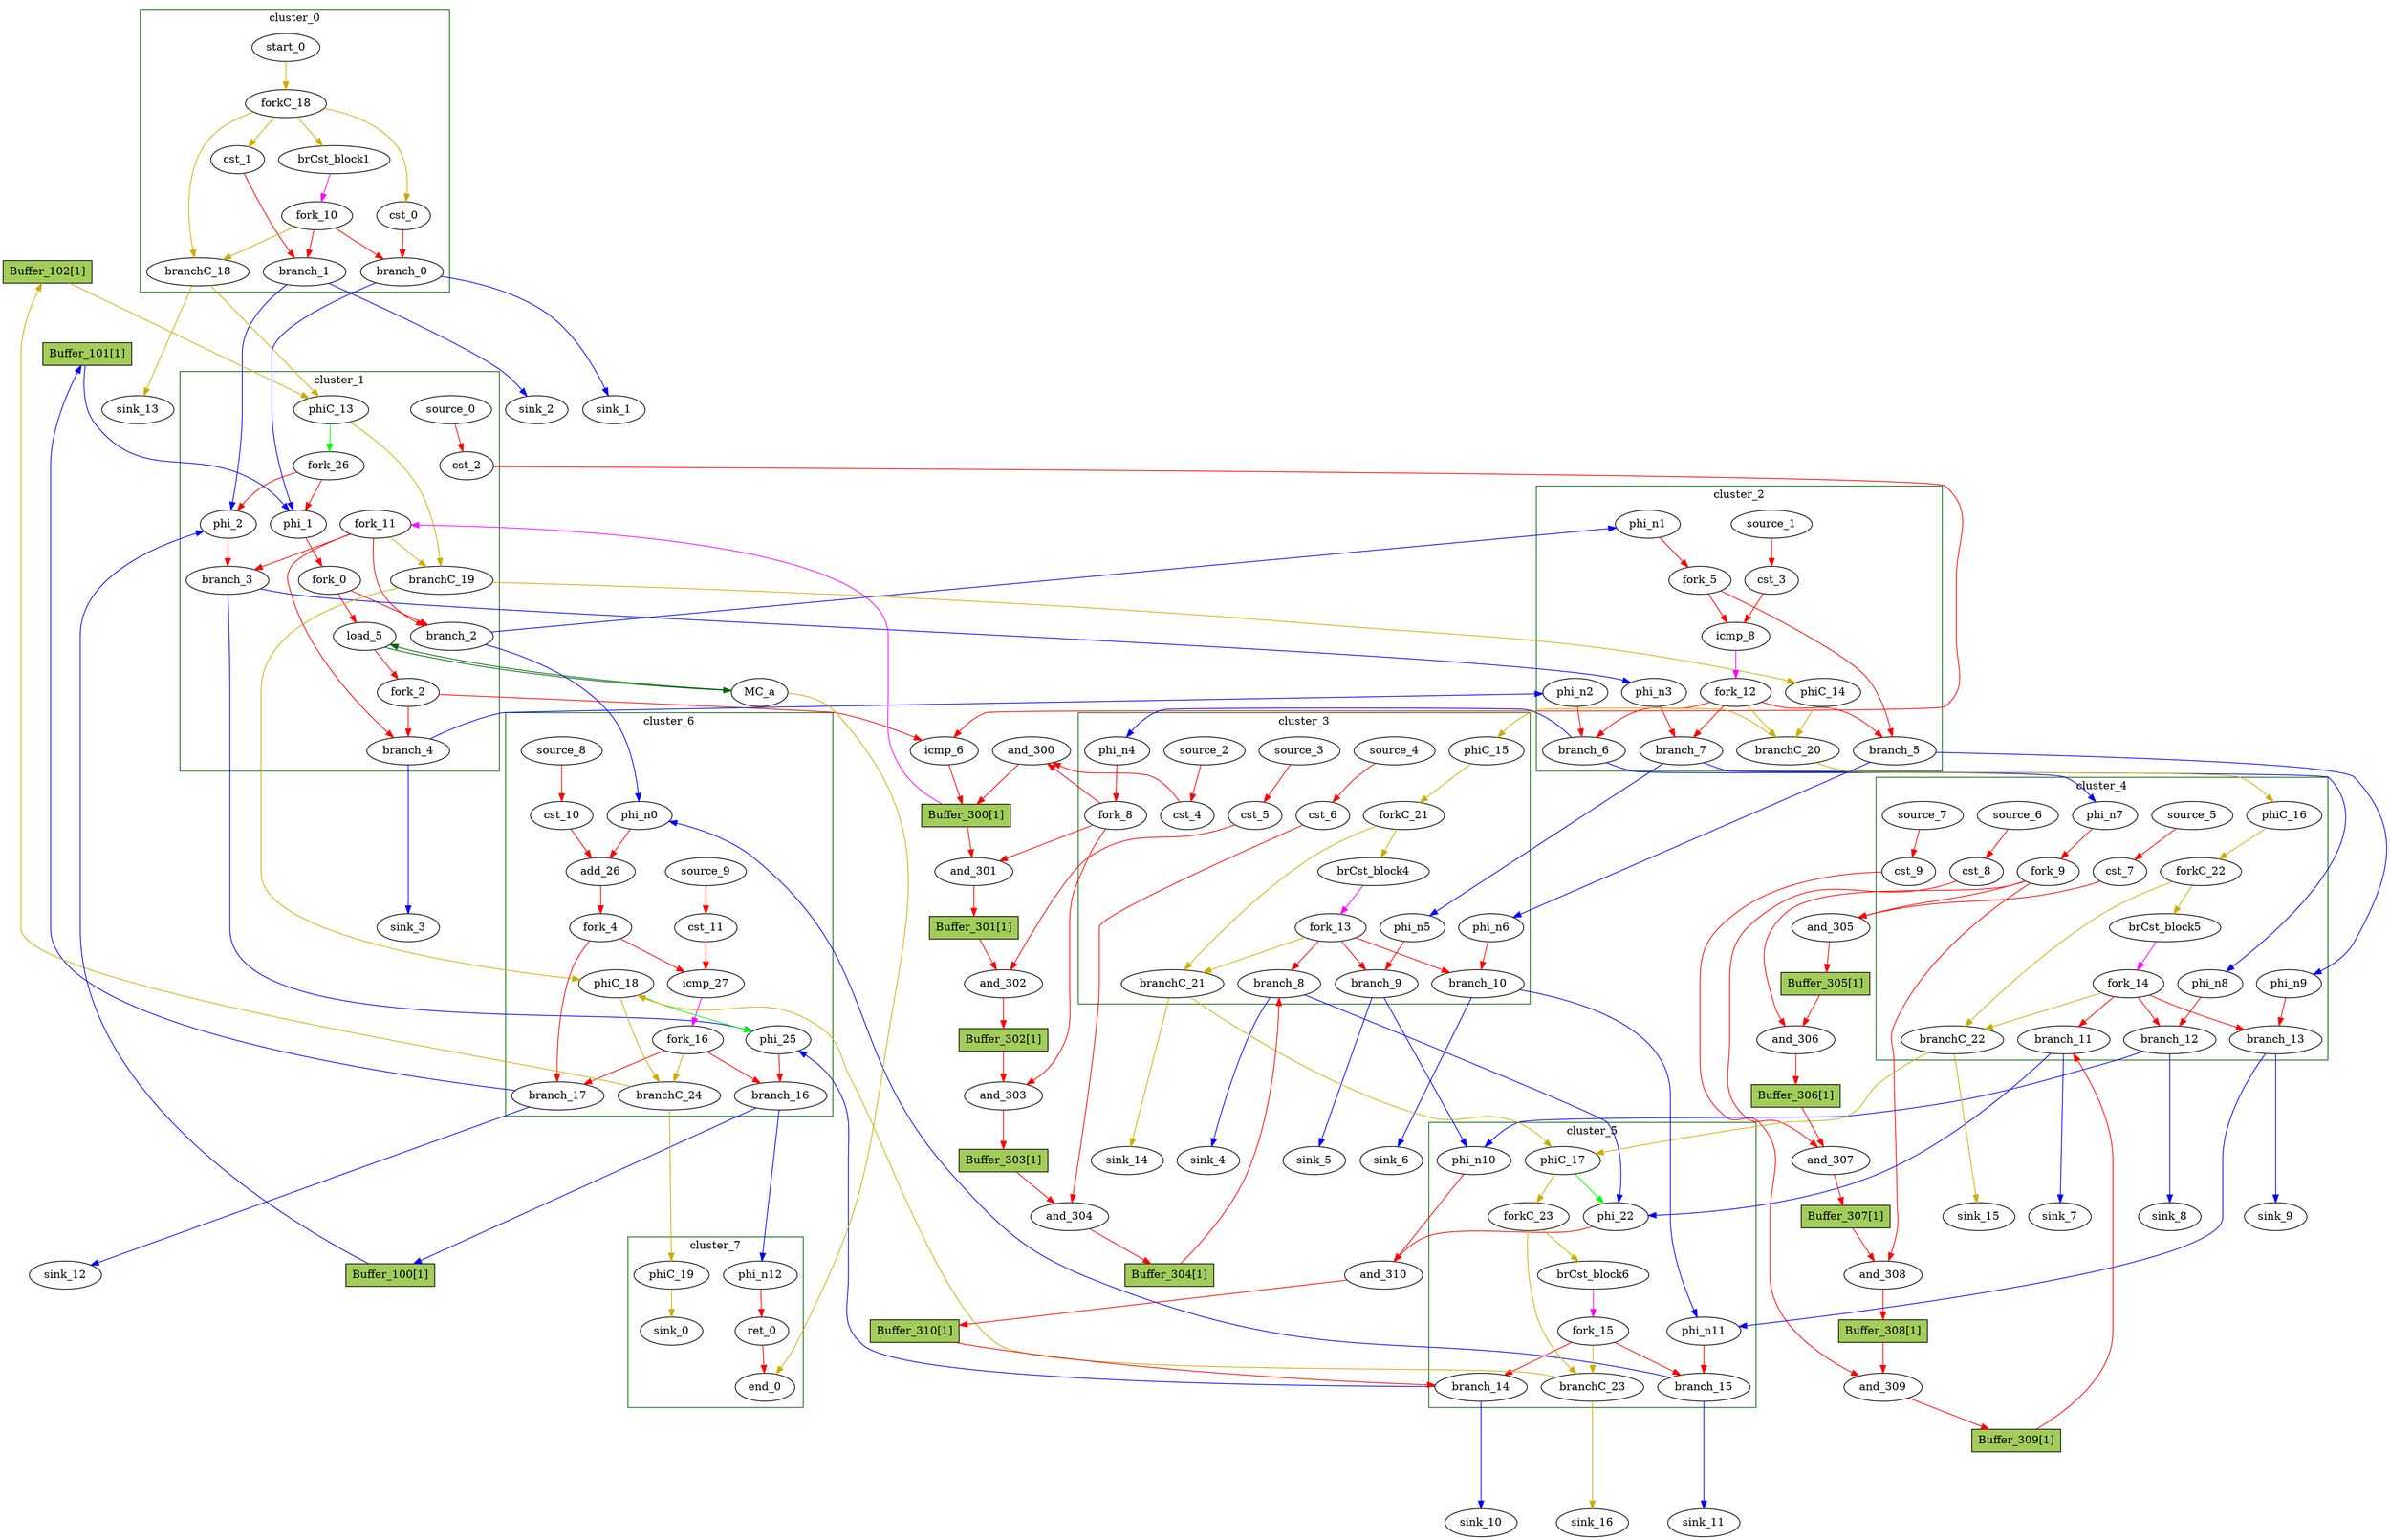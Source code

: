 Digraph G {
	splines=spline;
	subgraph cluster_cluster_4 {
	color = "darkgreen";
label = "cluster_4";
		"cst_7" [type="Constant", in="in1:32", out="out1:32", bbID=5, value="0x3F23D70A"];
		"cst_8" [type="Constant", in="in1:32", out="out1:32", bbID=5, value="0x3F333333"];
		"cst_9" [type="Constant", in="in1:32", out="out1:32", bbID=5, value="0x3E570A3D"];
		"brCst_block5" [type="Constant", in="in1:1", out="out1:1", bbID=5, value="0x1"];
		"phi_n7" [type="Merge", in="in1:32 ", out="out1:32", bbID=5, delay=0.0];
		"phi_n8" [type="Merge", in="in1:32 ", out="out1:32", bbID=5, delay=0.0];
		"phi_n9" [type="Merge", in="in1:10 ", out="out1:10", bbID=5, delay=0.0];
		"fork_9" [type="Fork", in="in1:32", out="out1:32 out2:32 out3:32 ", bbID=5];
		"branch_11" [type="Branch", in="in1:32 in2?:1", out="out1+:32 out2-:32", bbID=5];
		"branch_12" [type="Branch", in="in1:32 in2?:1", out="out1+:32 out2-:32", bbID=5];
		"branch_13" [type="Branch", in="in1:10 in2?:1", out="out1+:10 out2-:10", bbID=5];
		"fork_14" [type="Fork", in="in1:1", out="out1:1 out2:1 out3:1 out4:1 ", bbID=5];
		"phiC_16" [type="Merge", in="in1:0 ", out="out1:0", bbID=5, delay=0.0];
		"forkC_22" [type="Fork", in="in1:0", out="out1:0 out2:0 ", bbID=5];
		"branchC_22" [type="Branch", in="in1:0 in2?:1", out="out1+:0 out2-:0", bbID=5];
		"source_5" [type="Source", out="out1:32", bbID=5];
		"source_6" [type="Source", out="out1:32", bbID=5];
		"source_7" [type="Source", out="out1:32", bbID=5];
	}
	subgraph cluster_cluster_7 {
	color = "darkgreen";
label = "cluster_7";
		"ret_0" [type="Operator", in="in1:32 ", out="out1:32 ", bbID=8, II=1, delay=0.0, latency=0, op="ret_op"];
		"phi_n12" [type="Merge", in="in1:32 ", out="out1:32", bbID=8, delay=0.0];
		"end_0" [type="Exit", in="in1:0*e in2:32 ", out="out1:32", bbID=0];
		"phiC_19" [type="Merge", in="in1:0 ", out="out1:0", bbID=8, delay=0.0];
		"sink_0" [type="Sink", in="in1:0", bbID=0];
	}
	subgraph cluster_cluster_1 {
	color = "darkgreen";
label = "cluster_1";
		"phi_1" [type="Mux", in="in1?:1 in2:10 in3:10 ", out="out1:10", bbID=2, delay=1.397];
		"phi_2" [type="Mux", in="in1?:1 in2:32 in3:32 ", out="out1:32", bbID=2, delay=1.397];
		"load_5" [type="Operator", in="in1:32 in2:10 ", out="out1:32 out2:10 ", bbID=2, II=1, delay=1.412, latency=2, op="mc_load_op", portId=0];
		"cst_2" [type="Constant", in="in1:32", out="out1:32", bbID=2, value="0x00000000"];
		"fork_0" [type="Fork", in="in1:10", out="out1:10 out2:10 ", bbID=2];
		"fork_2" [type="Fork", in="in1:32", out="out1:32 out2:32 ", bbID=2];
		"branch_2" [type="Branch", in="in1:10 in2?:1", out="out1+:10 out2-:10", bbID=2];
		"branch_3" [type="Branch", in="in1:32 in2?:1", out="out1+:32 out2-:32", bbID=2];
		"branch_4" [type="Branch", in="in1:32 in2?:1", out="out1+:32 out2-:32", bbID=2];
		"fork_11" [type="Fork", in="in1:1", out="out1:1 out2:1 out3:1 out4:1 ", bbID=2];
		"phiC_13" [type="CntrlMerge", in="in1:0 in2:0 ", out="out1:0 out2?:1", bbID=2, delay=0.0];
		"branchC_19" [type="Branch", in="in1:0 in2?:1", out="out1+:0 out2-:0", bbID=2];
		"source_0" [type="Source", out="out1:32", bbID=2];
		"fork_26" [type="Fork", in="in1:1", out="out1:1 out2:1 ", bbID=2];
	}
	subgraph cluster_cluster_6 {
	color = "darkgreen";
label = "cluster_6";
		"phi_25" [type="Mux", in="in1?:1 in2:32 in3:32 ", out="out1:32", bbID=7, delay=1.397];
		"cst_10" [type="Constant", in="in1:1", out="out1:1", bbID=7, value="0x00000001"];
		"add_26" [type="Operator", in="in1:10 in2:10 ", out="out1:10 ", bbID=7, II=1, delay=2.287, latency=0, op="add_op"];
		"cst_11" [type="Constant", in="in1:10", out="out1:10", bbID=7, value="0x000003E8"];
		"icmp_27" [type="Operator", in="in1:10 in2:10 ", out="out1:1 ", bbID=7, II=1, delay=1.907, latency=0, op="icmp_ult_op"];
		"phi_n0" [type="Merge", in="in1:10 in2:10 ", out="out1:10", bbID=7, delay=1.397];
		"fork_4" [type="Fork", in="in1:10", out="out1:10 out2:10 ", bbID=7];
		"branch_16" [type="Branch", in="in1:32 in2?:1", out="out1+:32 out2-:32", bbID=7];
		"branch_17" [type="Branch", in="in1:10 in2?:1", out="out1+:10 out2-:10", bbID=7];
		"fork_16" [type="Fork", in="in1:1", out="out1:1 out2:1 out3:1 ", bbID=7];
		"phiC_18" [type="CntrlMerge", in="in1:0 in2:0 ", out="out1:0 out2?:1", bbID=7, delay=0.0];
		"branchC_24" [type="Branch", in="in1:0 in2?:1", out="out1+:0 out2-:0", bbID=7];
		"source_8" [type="Source", out="out1:1", bbID=7];
		"source_9" [type="Source", out="out1:10", bbID=7];
	}
	subgraph cluster_cluster_0 {
	color = "darkgreen";
label = "cluster_0";
		"brCst_block1" [type="Constant", in="in1:1", out="out1:1", bbID=1, value="0x1"];
		"cst_0" [type="Constant", in="in1:1", out="out1:1", bbID=1, value="0x00000000"];
		"cst_1" [type="Constant", in="in1:32", out="out1:32", bbID=1, value="0x00000000"];
		"branch_0" [type="Branch", in="in1:1 in2?:1", out="out1+:1 out2-:1", bbID=1];
		"branch_1" [type="Branch", in="in1:32 in2?:1", out="out1+:32 out2-:32", bbID=1];
		"fork_10" [type="Fork", in="in1:1", out="out1:1 out2:1 out3:1 ", bbID=1];
		"start_0" [type="Entry", in="in1:0", out="out1:0", bbID=1, control="true"];
		"forkC_18" [type="Fork", in="in1:0", out="out1:0 out2:0 out3:0 out4:0 ", bbID=1];
		"branchC_18" [type="Branch", in="in1:0 in2?:1", out="out1+:0 out2-:0", bbID=1];
	}
	subgraph cluster_cluster_3 {
	color = "darkgreen";
label = "cluster_3";
		"cst_4" [type="Constant", in="in1:32", out="out1:32", bbID=4, value="0x3E800000"];
		"cst_5" [type="Constant", in="in1:32", out="out1:32", bbID=4, value="0x3F000000"];
		"cst_6" [type="Constant", in="in1:32", out="out1:32", bbID=4, value="0x3E000000"];
		"brCst_block4" [type="Constant", in="in1:1", out="out1:1", bbID=4, value="0x1"];
		"phi_n4" [type="Merge", in="in1:32 ", out="out1:32", bbID=4, delay=0.0];
		"phi_n5" [type="Merge", in="in1:32 ", out="out1:32", bbID=4, delay=0.0];
		"phi_n6" [type="Merge", in="in1:10 ", out="out1:10", bbID=4, delay=0.0];
		"fork_8" [type="Fork", in="in1:32", out="out1:32 out2:32 out3:32 ", bbID=4];
		"branch_8" [type="Branch", in="in1:32 in2?:1", out="out1+:32 out2-:32", bbID=4];
		"branch_9" [type="Branch", in="in1:32 in2?:1", out="out1+:32 out2-:32", bbID=4];
		"branch_10" [type="Branch", in="in1:10 in2?:1", out="out1+:10 out2-:10", bbID=4];
		"fork_13" [type="Fork", in="in1:1", out="out1:1 out2:1 out3:1 out4:1 ", bbID=4];
		"phiC_15" [type="Merge", in="in1:0 ", out="out1:0", bbID=4, delay=0.0];
		"forkC_21" [type="Fork", in="in1:0", out="out1:0 out2:0 ", bbID=4];
		"branchC_21" [type="Branch", in="in1:0 in2?:1", out="out1+:0 out2-:0", bbID=4];
		"source_2" [type="Source", out="out1:32", bbID=4];
		"source_3" [type="Source", out="out1:32", bbID=4];
		"source_4" [type="Source", out="out1:32", bbID=4];
	}
	subgraph cluster_cluster_2 {
	color = "darkgreen";
label = "cluster_2";
		"cst_3" [type="Constant", in="in1:3", out="out1:3", bbID=3, value="0x00000005"];
		"icmp_8" [type="Operator", in="in1:10 in2:10 ", out="out1:1 ", bbID=3, II=1, delay=1.907, latency=0, op="icmp_ugt_op"];
		"phi_n1" [type="Merge", in="in1:10 ", out="out1:10", bbID=3, delay=0.0];
		"phi_n2" [type="Merge", in="in1:32 ", out="out1:32", bbID=3, delay=0.0];
		"phi_n3" [type="Merge", in="in1:32 ", out="out1:32", bbID=3, delay=0.0];
		"fork_5" [type="Fork", in="in1:10", out="out1:10 out2:10 ", bbID=3];
		"branch_5" [type="Branch", in="in1:10 in2?:1", out="out1+:10 out2-:10", bbID=3];
		"branch_6" [type="Branch", in="in1:32 in2?:1", out="out1+:32 out2-:32", bbID=3];
		"branch_7" [type="Branch", in="in1:32 in2?:1", out="out1+:32 out2-:32", bbID=3];
		"fork_12" [type="Fork", in="in1:1", out="out1:1 out2:1 out3:1 out4:1 ", bbID=3];
		"phiC_14" [type="Merge", in="in1:0 ", out="out1:0", bbID=3, delay=0.0];
		"branchC_20" [type="Branch", in="in1:0 in2?:1", out="out1+:0 out2-:0", bbID=3];
		"source_1" [type="Source", out="out1:3", bbID=3];
	}
	subgraph cluster_cluster_5 {
	color = "darkgreen";
label = "cluster_5";
		"phi_22" [type="Mux", in="in1?:1 in2:32 in3:32 ", out="out1:32", bbID=6, delay=1.397];
		"brCst_block6" [type="Constant", in="in1:1", out="out1:1", bbID=6, value="0x1"];
		"phi_n10" [type="Merge", in="in1:32 in2:32 ", out="out1:32", bbID=6, delay=1.397];
		"phi_n11" [type="Merge", in="in1:10 in2:10 ", out="out1:10", bbID=6, delay=1.397];
		"branch_14" [type="Branch", in="in1:32 in2?:1", out="out1+:32 out2-:32", bbID=6];
		"branch_15" [type="Branch", in="in1:10 in2?:1", out="out1+:10 out2-:10", bbID=6];
		"fork_15" [type="Fork", in="in1:1", out="out1:1 out2:1 out3:1 ", bbID=6];
		"phiC_17" [type="CntrlMerge", in="in1:0 in2:0 ", out="out1:0 out2?:1", bbID=6, delay=0.0];
		"forkC_23" [type="Fork", in="in1:0", out="out1:0 out2:0 ", bbID=6];
		"branchC_23" [type="Branch", in="in1:0 in2?:1", out="out1+:0 out2-:0", bbID=6];
	}
		"MC_a" [type="MC", in="in1:10*l0a ", out="out1:32*l0d out2:0*e ", bbID=0, bbcount=0, ldcount=1, memory="a", stcount=0];
		"sink_1" [type="Sink", in="in1:1", bbID=0];
		"sink_2" [type="Sink", in="in1:32", bbID=0];
		"sink_3" [type="Sink", in="in1:32", bbID=0];
		"sink_4" [type="Sink", in="in1:32", bbID=0];
		"sink_5" [type="Sink", in="in1:32", bbID=0];
		"sink_6" [type="Sink", in="in1:10", bbID=0];
		"sink_7" [type="Sink", in="in1:32", bbID=0];
		"sink_8" [type="Sink", in="in1:32", bbID=0];
		"sink_9" [type="Sink", in="in1:10", bbID=0];
		"sink_10" [type="Sink", in="in1:32", bbID=0];
		"sink_11" [type="Sink", in="in1:10", bbID=0];
		"sink_12" [type="Sink", in="in1:10", bbID=0];
		"sink_13" [type="Sink", in="in1:0", bbID=0];
		"sink_14" [type="Sink", in="in1:0", bbID=0];
		"sink_15" [type="Sink", in="in1:0", bbID=0];
		"sink_16" [type="Sink", in="in1:0", bbID=0];
		"Buffer_100" [type="Buffer", in="in1:32", out="out1:32", bbID=3, fillcolor="darkolivegreen3", height=0.4, label="Buffer_100[1]", shape="box", slots=1, style="filled", transparent="false"];
		"Buffer_101" [type="Buffer", in="in1:32", out="out1:32", bbID=3, fillcolor="darkolivegreen3", height=0.4, label="Buffer_101[1]", shape="box", slots=1, style="filled", transparent="false"];
		"Buffer_102" [type="Buffer", in="in1:32", out="out1:32", bbID=3, fillcolor="darkolivegreen3", height=0.4, label="Buffer_102[1]", shape="box", slots=1, style="filled", transparent="false"];
		"icmp_6" [type="Operator", in="in1:32 in2:32 ", out="out1:1 ", bbID=2, II=1, delay=1.895, latency=2, op="icmp_ult_op"];
		"Buffer_300" [type="Buffer", in="in1:32", out="out1:32", bbID=3, fillcolor="darkolivegreen3", height=0.4, label="Buffer_300[1]", shape="box", slots=1, style="filled", transparent="false"];
		"and_300" [type="Operator", in="in1:32 in2:32 ", out="out1:32 ", bbID=4, II=1, delay=0.0, latency=10, op="and_op"];
		"and_301" [type="Operator", in="in1:32 in2:32 ", out="out1:32 ", bbID=4, II=1, delay=0.0, latency=6, op="and_op"];
		"Buffer_301" [type="Buffer", in="in1:32", out="out1:32", bbID=3, fillcolor="darkolivegreen3", height=0.4, label="Buffer_301[1]", shape="box", slots=1, style="filled", transparent="false"];
		"and_302" [type="Operator", in="in1:32 in2:32 ", out="out1:32 ", bbID=4, II=1, delay=0.0, latency=10, op="and_op"];
		"Buffer_302" [type="Buffer", in="in1:32", out="out1:32", bbID=3, fillcolor="darkolivegreen3", height=0.4, label="Buffer_302[1]", shape="box", slots=1, style="filled", transparent="false"];
		"and_303" [type="Operator", in="in1:32 in2:32 ", out="out1:32 ", bbID=4, II=1, delay=0.0, latency=6, op="and_op"];
		"Buffer_303" [type="Buffer", in="in1:32", out="out1:32", bbID=3, fillcolor="darkolivegreen3", height=0.4, label="Buffer_303[1]", shape="box", slots=1, style="filled", transparent="false"];
		"and_304" [type="Operator", in="in1:32 in2:32 ", out="out1:32 ", bbID=4, II=1, delay=0.0, latency=10, op="and_op"];
		"Buffer_304" [type="Buffer", in="in1:32", out="out1:32", bbID=3, fillcolor="darkolivegreen3", height=0.4, label="Buffer_304[1]", shape="box", slots=1, style="filled", transparent="false"];
		"and_305" [type="Operator", in="in1:32 in2:32 ", out="out1:32 ", bbID=5, II=1, delay=0.0, latency=10, op="and_op"];
		"Buffer_305" [type="Buffer", in="in1:32", out="out1:32", bbID=3, fillcolor="darkolivegreen3", height=0.4, label="Buffer_305[1]", shape="box", slots=1, style="filled", transparent="false"];
		"and_306" [type="Operator", in="in1:32 in2:32 ", out="out1:32 ", bbID=5, II=1, delay=0.0, latency=6, op="and_op"];
		"Buffer_306" [type="Buffer", in="in1:32", out="out1:32", bbID=3, fillcolor="darkolivegreen3", height=0.4, label="Buffer_306[1]", shape="box", slots=1, style="filled", transparent="false"];
		"and_307" [type="Operator", in="in1:32 in2:32 ", out="out1:32 ", bbID=5, II=1, delay=0.0, latency=10, op="and_op"];
		"Buffer_307" [type="Buffer", in="in1:32", out="out1:32", bbID=3, fillcolor="darkolivegreen3", height=0.4, label="Buffer_307[1]", shape="box", slots=1, style="filled", transparent="false"];
		"and_308" [type="Operator", in="in1:32 in2:32 ", out="out1:32 ", bbID=5, II=1, delay=0.0, latency=6, op="and_op"];
		"Buffer_308" [type="Buffer", in="in1:32", out="out1:32", bbID=3, fillcolor="darkolivegreen3", height=0.4, label="Buffer_308[1]", shape="box", slots=1, style="filled", transparent="false"];
		"and_309" [type="Operator", in="in1:32 in2:32 ", out="out1:32 ", bbID=5, II=1, delay=0.0, latency=10, op="and_op"];
		"Buffer_309" [type="Buffer", in="in1:32", out="out1:32", bbID=3, fillcolor="darkolivegreen3", height=0.4, label="Buffer_309[1]", shape="box", slots=1, style="filled", transparent="false"];
		"and_310" [type="Operator", in="in1:32 in2:32 ", out="out1:32 ", bbID=6, II=1, delay=0.0, latency=10, op="and_op"];
		"Buffer_310" [type="Buffer", in="in1:32", out="out1:32", bbID=3, fillcolor="darkolivegreen3", height=0.4, label="Buffer_310[1]", shape="box", slots=1, style="filled", transparent="false"];
		"brCst_block1" -> "fork_10" [color = "magenta", from = "out1", to = "in1"];
		"cst_0" -> "branch_0" [color = "red", from = "out1", to = "in1"];
		"phi_1" -> "fork_0" [color = "red", from = "out1", to = "in1"];
		"cst_1" -> "branch_1" [color = "red", from = "out1", to = "in1"];
		"phi_2" -> "branch_3" [color = "red", from = "out1", to = "in1"];
		"load_5" -> "fork_2" [color = "red", from = "out1", to = "in1"];
		"load_5" -> "MC_a" [color = "darkgreen", mem_address = "true", from = "out2", to = "in1"];
		"cst_2" -> "icmp_6" [color = "red", from = "out1", to = "in2"];
		"cst_3" -> "icmp_8" [color = "red", from = "out1", to = "in2"];
		"icmp_8" -> "fork_12" [color = "magenta", from = "out1", to = "in1"];
		"cst_4" -> "and_300" [color = "red", from = "out1", to = "in2"];
		"cst_5" -> "and_302" [color = "red", from = "out1", to = "in2"];
		"cst_6" -> "and_304" [color = "red", from = "out1", to = "in2"];
		"brCst_block4" -> "fork_13" [color = "magenta", from = "out1", to = "in1"];
		"cst_7" -> "and_305" [color = "red", from = "out1", to = "in2"];
		"cst_8" -> "and_307" [color = "red", from = "out1", to = "in2"];
		"cst_9" -> "and_309" [color = "red", from = "out1", to = "in2"];
		"brCst_block5" -> "fork_14" [color = "magenta", from = "out1", to = "in1"];
		"phi_22" -> "and_310" [color = "red", from = "out1", to = "in2"];
		"brCst_block6" -> "fork_15" [color = "magenta", from = "out1", to = "in1"];
		"phi_25" -> "branch_16" [color = "red", from = "out1", to = "in1"];
		"cst_10" -> "add_26" [color = "red", from = "out1", to = "in2"];
		"add_26" -> "fork_4" [color = "red", from = "out1", to = "in1"];
		"cst_11" -> "icmp_27" [color = "red", from = "out1", to = "in2"];
		"icmp_27" -> "fork_16" [color = "magenta", from = "out1", to = "in1"];
		"ret_0" -> "end_0" [color = "red", from = "out1", to = "in2"];
		"phi_n0" -> "add_26" [color = "red", from = "out1", to = "in1"];
		"phi_n1" -> "fork_5" [color = "red", from = "out1", to = "in1"];
		"phi_n2" -> "branch_6" [color = "red", from = "out1", to = "in1"];
		"phi_n3" -> "branch_7" [color = "red", from = "out1", to = "in1"];
		"phi_n4" -> "fork_8" [color = "red", from = "out1", to = "in1"];
		"phi_n5" -> "branch_9" [color = "red", from = "out1", to = "in1"];
		"phi_n6" -> "branch_10" [color = "red", from = "out1", to = "in1"];
		"phi_n7" -> "fork_9" [color = "red", from = "out1", to = "in1"];
		"phi_n8" -> "branch_12" [color = "red", from = "out1", to = "in1"];
		"phi_n9" -> "branch_13" [color = "red", from = "out1", to = "in1"];
		"phi_n10" -> "and_310" [color = "red", from = "out1", to = "in1"];
		"phi_n11" -> "branch_15" [color = "red", from = "out1", to = "in1"];
		"phi_n12" -> "ret_0" [color = "red", from = "out1", to = "in1"];
		"fork_0" -> "load_5" [color = "red", from = "out1", to = "in2"];
		"fork_0" -> "branch_2" [color = "red", from = "out2", to = "in1"];
		"fork_2" -> "branch_4" [color = "red", from = "out2", to = "in1"];
		"fork_2" -> "icmp_6" [color = "red", from = "out1", to = "in1"];
		"fork_4" -> "icmp_27" [color = "red", from = "out1", to = "in1"];
		"fork_4" -> "branch_17" [color = "red", from = "out2", to = "in1"];
		"fork_5" -> "icmp_8" [color = "red", from = "out1", to = "in1"];
		"fork_5" -> "branch_5" [color = "red", from = "out2", to = "in1"];
		"fork_8" -> "and_300" [color = "red", from = "out1", to = "in1"];
		"fork_8" -> "and_301" [color = "red", from = "out2", to = "in2"];
		"fork_8" -> "and_303" [color = "red", from = "out3", to = "in2"];
		"fork_9" -> "and_305" [color = "red", from = "out1", to = "in1"];
		"fork_9" -> "and_306" [color = "red", from = "out2", to = "in2"];
		"fork_9" -> "and_308" [color = "red", from = "out3", to = "in2"];
		"branch_0" -> "phi_1" [color = "blue", from = "out1", to = "in2", minlen = 3];
		"branch_0" -> "sink_1" [color = "blue", from = "out2", to = "in1", minlen = 3];
		"branch_1" -> "phi_2" [color = "blue", from = "out1", to = "in2", minlen = 3];
		"branch_1" -> "sink_2" [color = "blue", from = "out2", to = "in1", minlen = 3];
		"fork_10" -> "branch_0" [color = "red", from = "out2", to = "in2"];
		"fork_10" -> "branch_1" [color = "red", from = "out1", to = "in2"];
		"fork_10" -> "branchC_18" [color = "gold3", from = "out3", to = "in2"];
		"branch_2" -> "phi_n0" [color = "blue", from = "out1", to = "in1", minlen = 3];
		"branch_2" -> "phi_n1" [color = "blue", from = "out2", to = "in1", minlen = 3];
		"branch_3" -> "phi_25" [color = "blue", from = "out1", to = "in2", minlen = 3];
		"branch_3" -> "phi_n3" [color = "blue", from = "out2", to = "in1", minlen = 3];
		"branch_4" -> "phi_n2" [color = "blue", from = "out2", to = "in1", minlen = 3];
		"branch_4" -> "sink_3" [color = "blue", from = "out1", to = "in1", minlen = 3];
		"fork_11" -> "branch_2" [color = "red", from = "out3", to = "in2"];
		"fork_11" -> "branch_3" [color = "red", from = "out2", to = "in2"];
		"fork_11" -> "branch_4" [color = "red", from = "out1", to = "in2"];
		"fork_11" -> "branchC_19" [color = "gold3", from = "out4", to = "in2"];
		"branch_5" -> "phi_n6" [color = "blue", from = "out1", to = "in1", minlen = 3];
		"branch_5" -> "phi_n9" [color = "blue", from = "out2", to = "in1", minlen = 3];
		"branch_6" -> "phi_n4" [color = "blue", from = "out1", to = "in1", minlen = 3];
		"branch_6" -> "phi_n7" [color = "blue", from = "out2", to = "in1", minlen = 3];
		"branch_7" -> "phi_n5" [color = "blue", from = "out1", to = "in1", minlen = 3];
		"branch_7" -> "phi_n8" [color = "blue", from = "out2", to = "in1", minlen = 3];
		"fork_12" -> "branch_5" [color = "red", from = "out3", to = "in2"];
		"fork_12" -> "branch_6" [color = "red", from = "out2", to = "in2"];
		"fork_12" -> "branch_7" [color = "red", from = "out1", to = "in2"];
		"fork_12" -> "branchC_20" [color = "gold3", from = "out4", to = "in2"];
		"branch_8" -> "phi_22" [color = "blue", from = "out1", to = "in2", minlen = 3];
		"branch_8" -> "sink_4" [color = "blue", from = "out2", to = "in1", minlen = 3];
		"branch_9" -> "phi_n10" [color = "blue", from = "out1", to = "in1", minlen = 3];
		"branch_9" -> "sink_5" [color = "blue", from = "out2", to = "in1", minlen = 3];
		"branch_10" -> "phi_n11" [color = "blue", from = "out1", to = "in1", minlen = 3];
		"branch_10" -> "sink_6" [color = "blue", from = "out2", to = "in1", minlen = 3];
		"fork_13" -> "branch_8" [color = "red", from = "out3", to = "in2"];
		"fork_13" -> "branch_9" [color = "red", from = "out2", to = "in2"];
		"fork_13" -> "branch_10" [color = "red", from = "out1", to = "in2"];
		"fork_13" -> "branchC_21" [color = "gold3", from = "out4", to = "in2"];
		"branch_11" -> "phi_22" [color = "blue", from = "out1", to = "in3", minlen = 3];
		"branch_11" -> "sink_7" [color = "blue", from = "out2", to = "in1", minlen = 3];
		"branch_12" -> "phi_n10" [color = "blue", from = "out1", to = "in2", minlen = 3];
		"branch_12" -> "sink_8" [color = "blue", from = "out2", to = "in1", minlen = 3];
		"branch_13" -> "phi_n11" [color = "blue", from = "out1", to = "in2", minlen = 3];
		"branch_13" -> "sink_9" [color = "blue", from = "out2", to = "in1", minlen = 3];
		"fork_14" -> "branch_11" [color = "red", from = "out3", to = "in2"];
		"fork_14" -> "branch_12" [color = "red", from = "out2", to = "in2"];
		"fork_14" -> "branch_13" [color = "red", from = "out1", to = "in2"];
		"fork_14" -> "branchC_22" [color = "gold3", from = "out4", to = "in2"];
		"branch_14" -> "phi_25" [color = "blue", from = "out1", to = "in3", minlen = 3];
		"branch_14" -> "sink_10" [color = "blue", from = "out2", to = "in1", minlen = 3];
		"branch_15" -> "phi_n0" [color = "blue", from = "out1", to = "in2", minlen = 3];
		"branch_15" -> "sink_11" [color = "blue", from = "out2", to = "in1", minlen = 3];
		"fork_15" -> "branch_14" [color = "red", from = "out2", to = "in2"];
		"fork_15" -> "branch_15" [color = "red", from = "out1", to = "in2"];
		"fork_15" -> "branchC_23" [color = "gold3", from = "out3", to = "in2"];
		"branch_16" -> "phi_n12" [color = "blue", from = "out2", to = "in1", minlen = 3];
		"branch_16" -> "Buffer_100" [color = "blue", from = "out1", to = "in1", minlen = 3];
		"branch_17" -> "sink_12" [color = "blue", from = "out2", to = "in1", minlen = 3];
		"branch_17" -> "Buffer_101" [color = "blue", from = "out1", to = "in1", minlen = 3];
		"fork_16" -> "branch_16" [color = "red", from = "out2", to = "in2"];
		"fork_16" -> "branch_17" [color = "red", from = "out1", to = "in2"];
		"fork_16" -> "branchC_24" [color = "gold3", from = "out3", to = "in2"];
		"MC_a" -> "load_5" [color = "darkgreen", mem_address = "false", from = "out1", to = "in1"];
		"MC_a" -> "end_0" [color = "gold3", from = "out2", to = "in1"];
		"start_0" -> "forkC_18" [color = "gold3", from = "out1", to = "in1"];
		"forkC_18" -> "brCst_block1" [color = "gold3", from = "out4", to = "in1"];
		"forkC_18" -> "cst_0" [color = "gold3", from = "out1", to = "in1"];
		"forkC_18" -> "cst_1" [color = "gold3", from = "out2", to = "in1"];
		"forkC_18" -> "branchC_18" [color = "gold3", from = "out3", to = "in1"];
		"branchC_18" -> "phiC_13" [color = "gold3", from = "out1", to = "in1", minlen = 3];
		"branchC_18" -> "sink_13" [color = "gold3", from = "out2", to = "in1", minlen = 3];
		"phiC_13" -> "branchC_19" [color = "gold3", from = "out1", to = "in1"];
		"phiC_13" -> "fork_26" [color = "green", from = "out2", to = "in1"];
		"branchC_19" -> "phiC_14" [color = "gold3", from = "out2", to = "in1", minlen = 3];
		"branchC_19" -> "phiC_18" [color = "gold3", from = "out1", to = "in1", minlen = 3];
		"phiC_14" -> "branchC_20" [color = "gold3", from = "out1", to = "in1"];
		"branchC_20" -> "phiC_15" [color = "gold3", from = "out1", to = "in1", minlen = 3];
		"branchC_20" -> "phiC_16" [color = "gold3", from = "out2", to = "in1", minlen = 3];
		"phiC_15" -> "forkC_21" [color = "gold3", from = "out1", to = "in1"];
		"forkC_21" -> "brCst_block4" [color = "gold3", from = "out2", to = "in1"];
		"forkC_21" -> "branchC_21" [color = "gold3", from = "out1", to = "in1"];
		"branchC_21" -> "phiC_17" [color = "gold3", from = "out1", to = "in1", minlen = 3];
		"branchC_21" -> "sink_14" [color = "gold3", from = "out2", to = "in1", minlen = 3];
		"phiC_16" -> "forkC_22" [color = "gold3", from = "out1", to = "in1"];
		"forkC_22" -> "brCst_block5" [color = "gold3", from = "out2", to = "in1"];
		"forkC_22" -> "branchC_22" [color = "gold3", from = "out1", to = "in1"];
		"branchC_22" -> "phiC_17" [color = "gold3", from = "out1", to = "in2", minlen = 3];
		"branchC_22" -> "sink_15" [color = "gold3", from = "out2", to = "in1", minlen = 3];
		"phiC_17" -> "phi_22" [color = "green", from = "out2", to = "in1"];
		"phiC_17" -> "forkC_23" [color = "gold3", from = "out1", to = "in1"];
		"forkC_23" -> "brCst_block6" [color = "gold3", from = "out2", to = "in1"];
		"forkC_23" -> "branchC_23" [color = "gold3", from = "out1", to = "in1"];
		"branchC_23" -> "phiC_18" [color = "gold3", from = "out1", to = "in2", minlen = 3];
		"branchC_23" -> "sink_16" [color = "gold3", from = "out2", to = "in1", minlen = 3];
		"phiC_18" -> "phi_25" [color = "green", from = "out2", to = "in1"];
		"phiC_18" -> "branchC_24" [color = "gold3", from = "out1", to = "in1"];
		"branchC_24" -> "phiC_19" [color = "gold3", from = "out2", to = "in1", minlen = 3];
		"branchC_24" -> "Buffer_102" [color = "gold3", from = "out1", to = "in1", minlen = 3];
		"phiC_19" -> "sink_0" [color = "gold3", from = "out1", to = "in1"];
		"source_0" -> "cst_2" [color = "red", from = "out1", to = "in1"];
		"source_1" -> "cst_3" [color = "red", from = "out1", to = "in1"];
		"source_2" -> "cst_4" [color = "red", from = "out1", to = "in1"];
		"source_3" -> "cst_5" [color = "red", from = "out1", to = "in1"];
		"source_4" -> "cst_6" [color = "red", from = "out1", to = "in1"];
		"source_5" -> "cst_7" [color = "red", from = "out1", to = "in1"];
		"source_6" -> "cst_8" [color = "red", from = "out1", to = "in1"];
		"source_7" -> "cst_9" [color = "red", from = "out1", to = "in1"];
		"source_8" -> "cst_10" [color = "red", from = "out1", to = "in1"];
		"source_9" -> "cst_11" [color = "red", from = "out1", to = "in1"];
		"fork_26" -> "phi_1" [color = "red", from = "out1", to = "in1"];
		"fork_26" -> "phi_2" [color = "red", from = "out2", to = "in1"];
		"Buffer_100" -> "phi_2" [color = "blue", from = "out1", to = "in3", minlen = 3];
		"Buffer_101" -> "phi_1" [color = "blue", from = "out1", to = "in3", minlen = 3];
		"Buffer_102" -> "phiC_13" [color = "gold3", from = "out1", to = "in2", minlen = 3];
		"icmp_6" -> "Buffer_300" [color = "red", from = "out1", to = "in1"];
		"Buffer_300" -> "fork_11" [color = "magenta", from = "out1", to = "in1"];
		"Buffer_300" -> "and_301" [color = "red", from = "out1", to = "in1"];
		"and_300" -> "Buffer_300" [color = "red", from = "out1", to = "in1"];
		"and_301" -> "Buffer_301" [color = "red", from = "out1", to = "in1"];
		"Buffer_301" -> "and_302" [color = "red", from = "out1", to = "in1"];
		"and_302" -> "Buffer_302" [color = "red", from = "out1", to = "in1"];
		"Buffer_302" -> "and_303" [color = "red", from = "out1", to = "in1"];
		"and_303" -> "Buffer_303" [color = "red", from = "out1", to = "in1"];
		"Buffer_303" -> "and_304" [color = "red", from = "out1", to = "in1"];
		"and_304" -> "Buffer_304" [color = "red", from = "out1", to = "in1"];
		"Buffer_304" -> "branch_8" [color = "red", from = "out1", to = "in1"];
		"and_305" -> "Buffer_305" [color = "red", from = "out1", to = "in1"];
		"Buffer_305" -> "and_306" [color = "red", from = "out1", to = "in1"];
		"and_306" -> "Buffer_306" [color = "red", from = "out1", to = "in1"];
		"Buffer_306" -> "and_307" [color = "red", from = "out1", to = "in1"];
		"and_307" -> "Buffer_307" [color = "red", from = "out1", to = "in1"];
		"Buffer_307" -> "and_308" [color = "red", from = "out1", to = "in1"];
		"and_308" -> "Buffer_308" [color = "red", from = "out1", to = "in1"];
		"Buffer_308" -> "and_309" [color = "red", from = "out1", to = "in1"];
		"and_309" -> "Buffer_309" [color = "red", from = "out1", to = "in1"];
		"Buffer_309" -> "branch_11" [color = "red", from = "out1", to = "in1"];
		"and_310" -> "Buffer_310" [color = "red", from = "out1", to = "in1"];
		"Buffer_310" -> "branch_14" [color = "red", from = "out1", to = "in1"];
}

